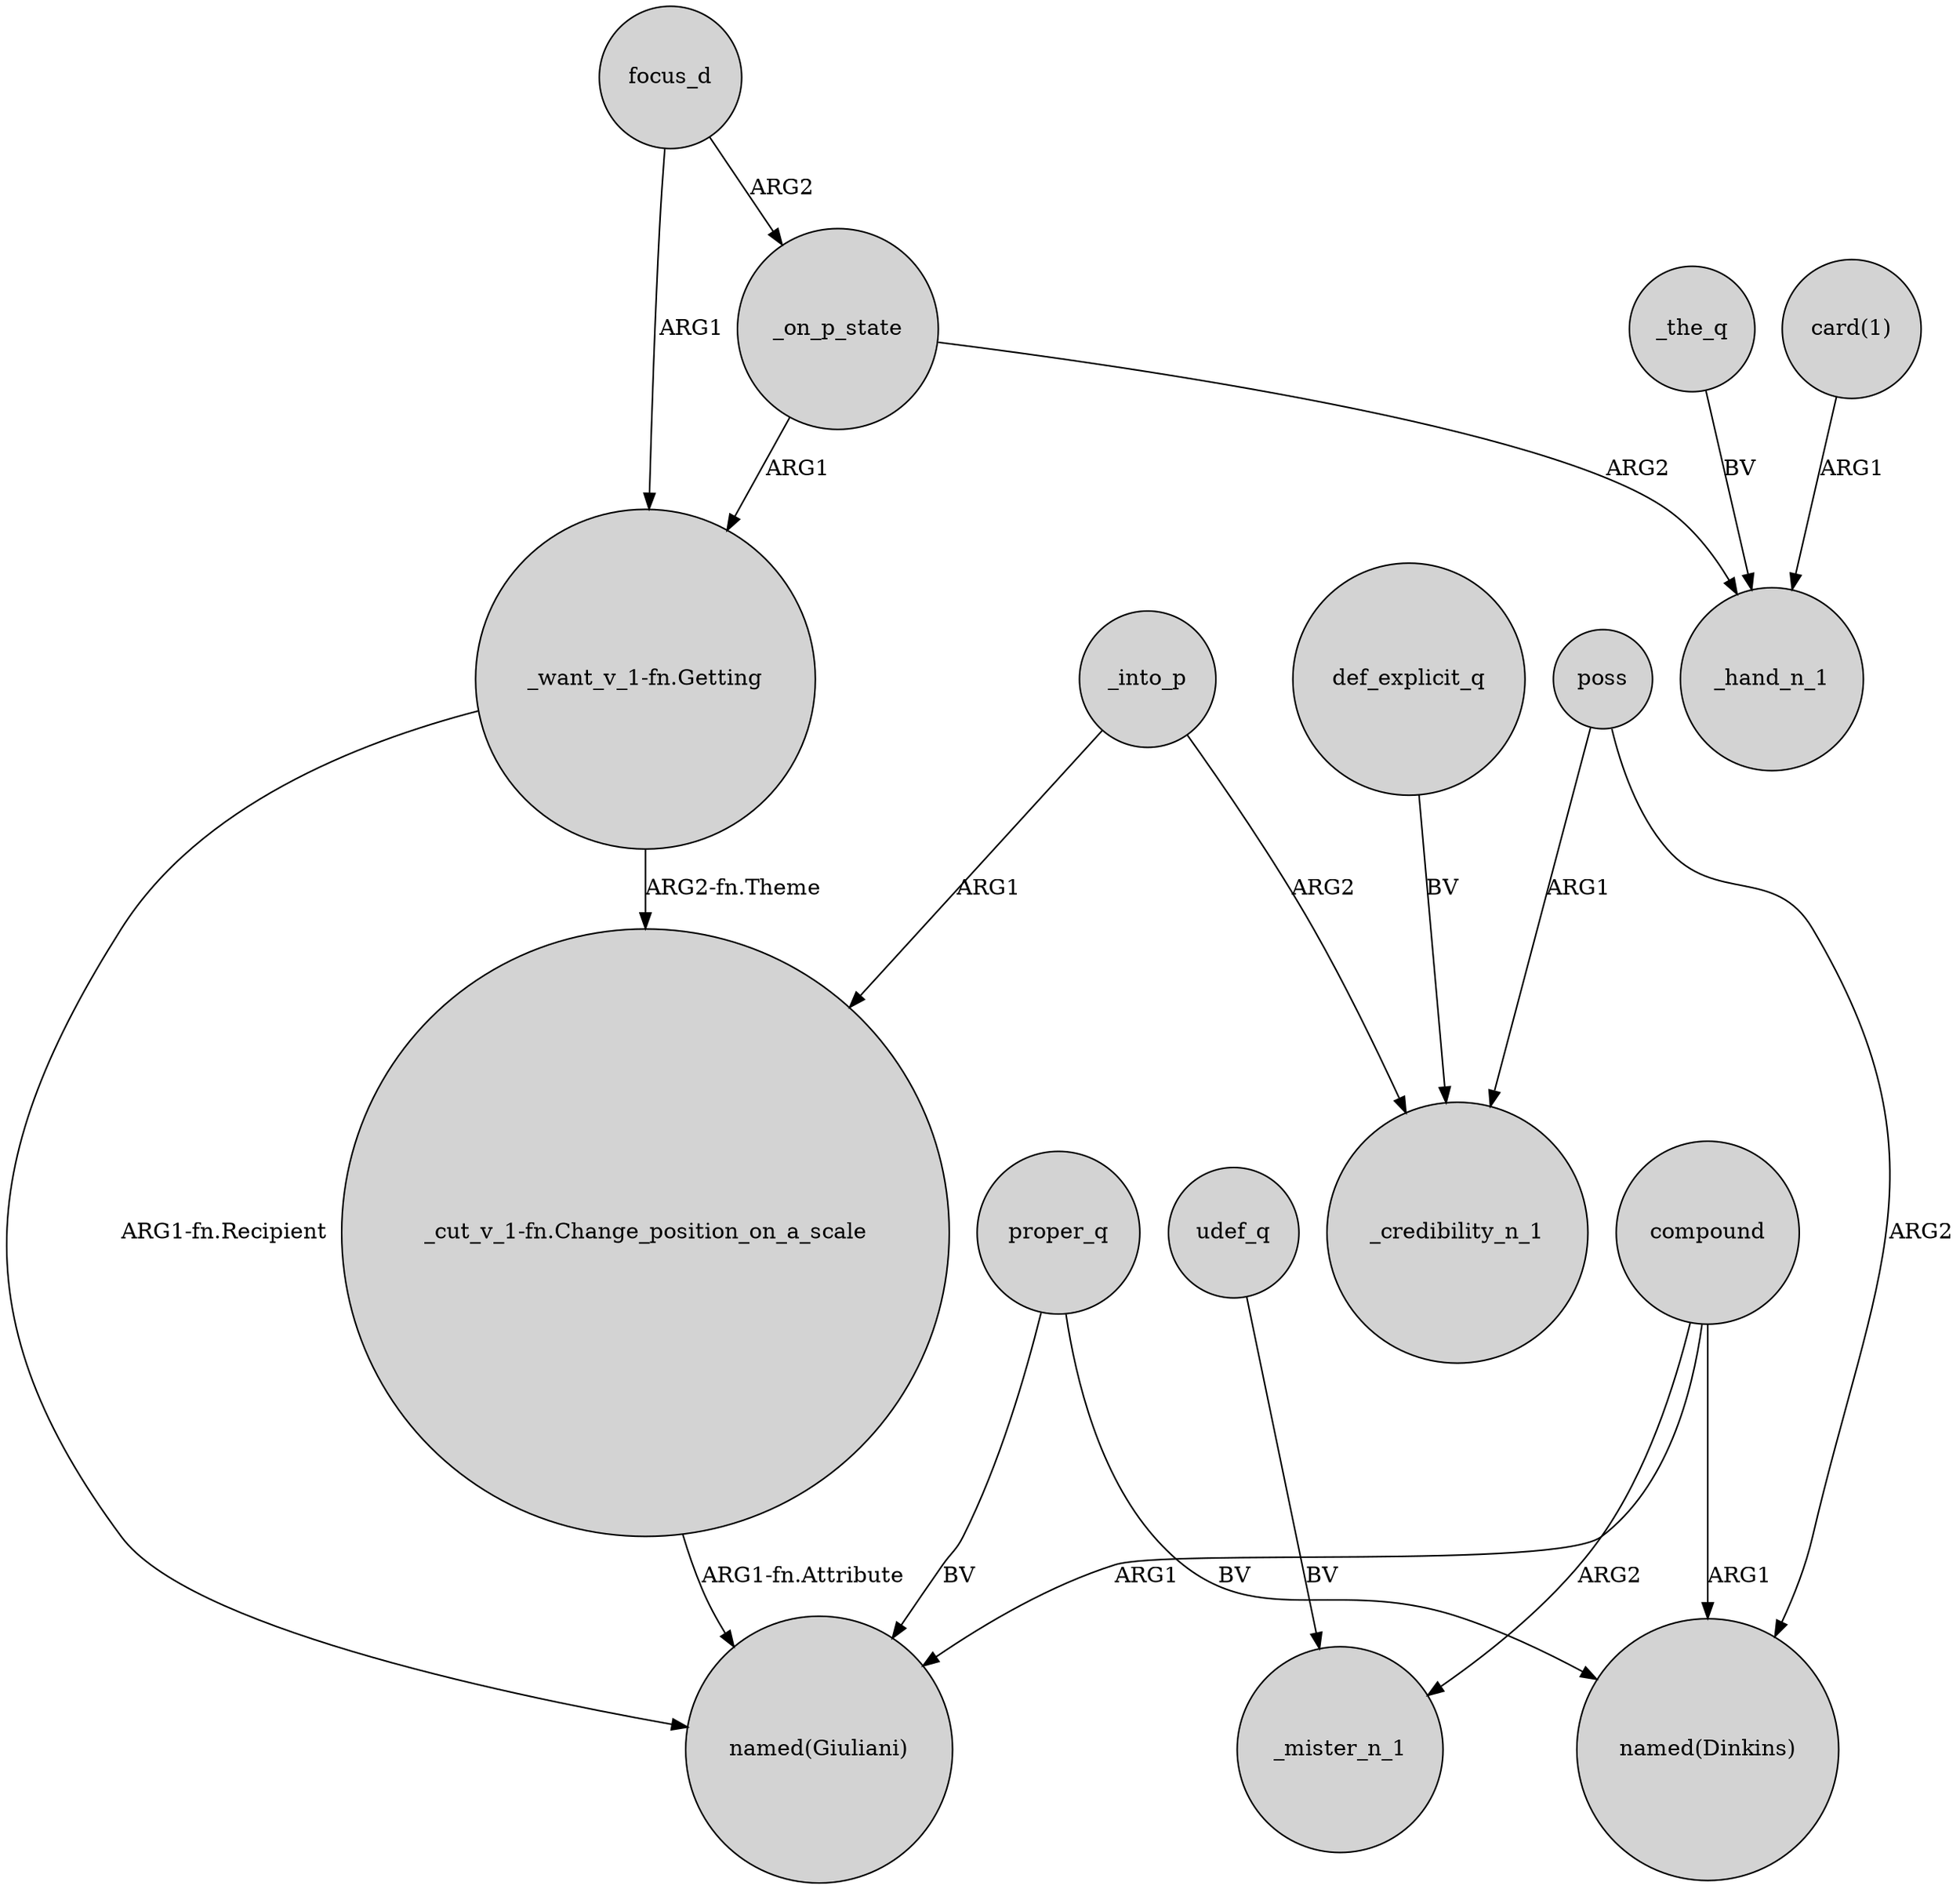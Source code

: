 digraph {
	node [shape=circle style=filled]
	compound -> "named(Giuliani)" [label=ARG1]
	compound -> _mister_n_1 [label=ARG2]
	"_want_v_1-fn.Getting" -> "named(Giuliani)" [label="ARG1-fn.Recipient"]
	proper_q -> "named(Dinkins)" [label=BV]
	"card(1)" -> _hand_n_1 [label=ARG1]
	poss -> "named(Dinkins)" [label=ARG2]
	_into_p -> "_cut_v_1-fn.Change_position_on_a_scale" [label=ARG1]
	"_want_v_1-fn.Getting" -> "_cut_v_1-fn.Change_position_on_a_scale" [label="ARG2-fn.Theme"]
	_on_p_state -> "_want_v_1-fn.Getting" [label=ARG1]
	udef_q -> _mister_n_1 [label=BV]
	focus_d -> _on_p_state [label=ARG2]
	"_cut_v_1-fn.Change_position_on_a_scale" -> "named(Giuliani)" [label="ARG1-fn.Attribute"]
	_the_q -> _hand_n_1 [label=BV]
	compound -> "named(Dinkins)" [label=ARG1]
	poss -> _credibility_n_1 [label=ARG1]
	_on_p_state -> _hand_n_1 [label=ARG2]
	proper_q -> "named(Giuliani)" [label=BV]
	_into_p -> _credibility_n_1 [label=ARG2]
	focus_d -> "_want_v_1-fn.Getting" [label=ARG1]
	def_explicit_q -> _credibility_n_1 [label=BV]
}
